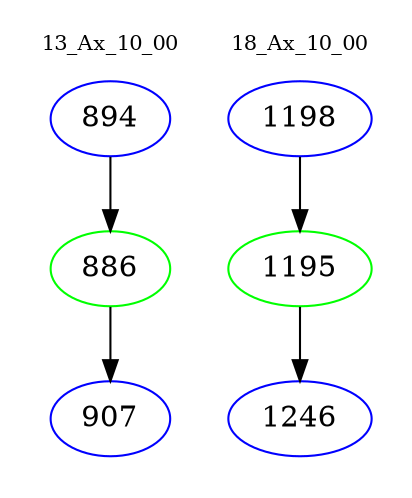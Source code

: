 digraph{
subgraph cluster_0 {
color = white
label = "13_Ax_10_00";
fontsize=10;
T0_894 [label="894", color="blue"]
T0_894 -> T0_886 [color="black"]
T0_886 [label="886", color="green"]
T0_886 -> T0_907 [color="black"]
T0_907 [label="907", color="blue"]
}
subgraph cluster_1 {
color = white
label = "18_Ax_10_00";
fontsize=10;
T1_1198 [label="1198", color="blue"]
T1_1198 -> T1_1195 [color="black"]
T1_1195 [label="1195", color="green"]
T1_1195 -> T1_1246 [color="black"]
T1_1246 [label="1246", color="blue"]
}
}
